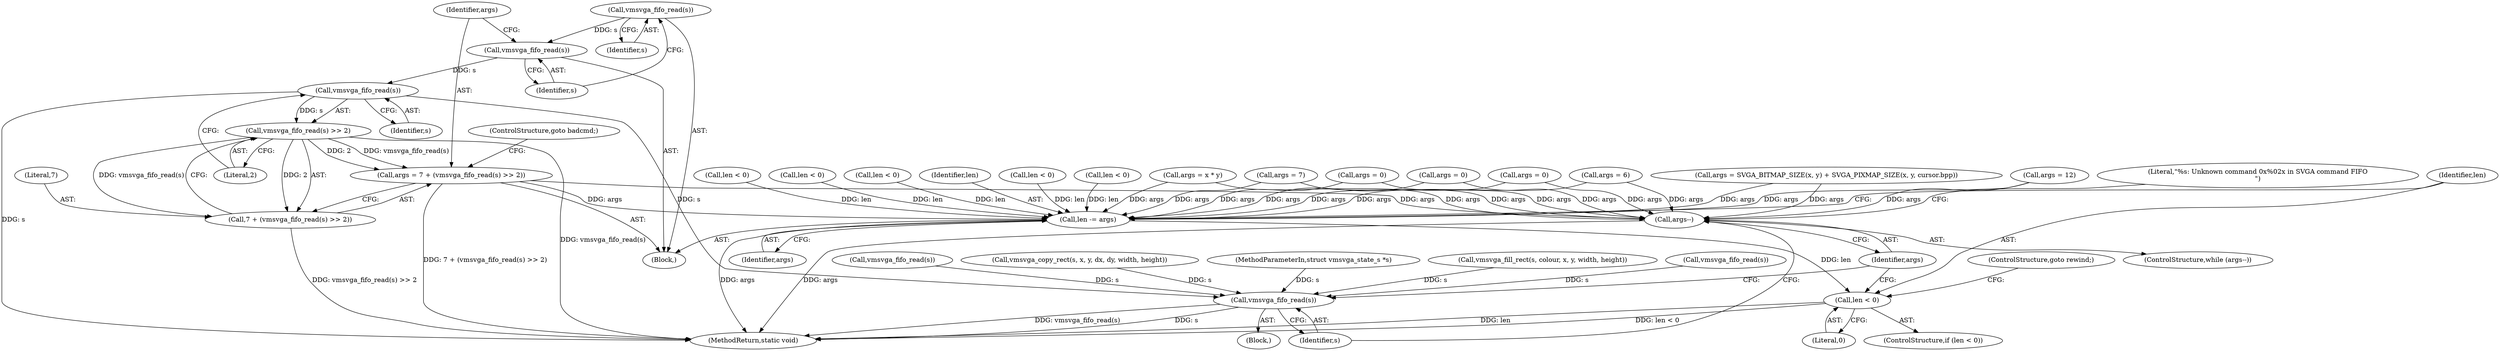 digraph "0_qemu_167d97a3def77ee2dbf6e908b0ecbfe2103977db@API" {
"1000483" [label="(Call,vmsvga_fifo_read(s))"];
"1000485" [label="(Call,vmsvga_fifo_read(s))"];
"1000492" [label="(Call,vmsvga_fifo_read(s))"];
"1000491" [label="(Call,vmsvga_fifo_read(s) >> 2)"];
"1000487" [label="(Call,args = 7 + (vmsvga_fifo_read(s) >> 2))"];
"1000512" [label="(Call,len -= args)"];
"1000516" [label="(Call,len < 0)"];
"1000522" [label="(Call,args--)"];
"1000489" [label="(Call,7 + (vmsvga_fifo_read(s) >> 2))"];
"1000525" [label="(Call,vmsvga_fifo_read(s))"];
"1000493" [label="(Identifier,s)"];
"1000224" [label="(Call,args = 0)"];
"1000520" [label="(ControlStructure,goto rewind;)"];
"1000526" [label="(Identifier,s)"];
"1000464" [label="(Call,args = 6)"];
"1000438" [label="(Call,len < 0)"];
"1000455" [label="(Call,vmsvga_fifo_read(s))"];
"1000488" [label="(Identifier,args)"];
"1000275" [label="(Call,args = 0)"];
"1000491" [label="(Call,vmsvga_fifo_read(s) >> 2)"];
"1000523" [label="(Identifier,args)"];
"1000517" [label="(Identifier,len)"];
"1000524" [label="(Block,)"];
"1000329" [label="(Call,vmsvga_fifo_read(s))"];
"1000469" [label="(Call,args = 7)"];
"1000525" [label="(Call,vmsvga_fifo_read(s))"];
"1000492" [label="(Call,vmsvga_fifo_read(s))"];
"1000264" [label="(Call,vmsvga_copy_rect(s, x, y, dx, dy, width, height))"];
"1000513" [label="(Identifier,len)"];
"1000484" [label="(Identifier,s)"];
"1000514" [label="(Identifier,args)"];
"1000521" [label="(ControlStructure,while (args--))"];
"1000508" [label="(Call,args = 0)"];
"1000105" [label="(MethodParameterIn,struct vmsvga_state_s *s)"];
"1000187" [label="(Call,len < 0)"];
"1000489" [label="(Call,7 + (vmsvga_fifo_read(s) >> 2))"];
"1000485" [label="(Call,vmsvga_fifo_read(s))"];
"1000214" [label="(Call,vmsvga_fill_rect(s, colour, x, y, width, height))"];
"1000457" [label="(Call,args = x * y)"];
"1000487" [label="(Call,args = 7 + (vmsvga_fifo_read(s) >> 2))"];
"1000478" [label="(Call,len < 0)"];
"1000233" [label="(Call,len < 0)"];
"1000515" [label="(ControlStructure,if (len < 0))"];
"1000528" [label="(Literal,\"%s: Unknown command 0x%02x in SVGA command FIFO\n\")"];
"1000494" [label="(Literal,2)"];
"1000522" [label="(Call,args--)"];
"1000284" [label="(Call,len < 0)"];
"1000483" [label="(Call,vmsvga_fifo_read(s))"];
"1000516" [label="(Call,len < 0)"];
"1000518" [label="(Literal,0)"];
"1000331" [label="(Call,args = SVGA_BITMAP_SIZE(x, y) + SVGA_PIXMAP_SIZE(x, y, cursor.bpp))"];
"1000497" [label="(Call,args = 12)"];
"1000490" [label="(Literal,7)"];
"1000495" [label="(ControlStructure,goto badcmd;)"];
"1000549" [label="(MethodReturn,static void)"];
"1000486" [label="(Identifier,s)"];
"1000512" [label="(Call,len -= args)"];
"1000136" [label="(Block,)"];
"1000483" -> "1000136"  [label="AST: "];
"1000483" -> "1000484"  [label="CFG: "];
"1000484" -> "1000483"  [label="AST: "];
"1000486" -> "1000483"  [label="CFG: "];
"1000483" -> "1000485"  [label="DDG: s"];
"1000485" -> "1000136"  [label="AST: "];
"1000485" -> "1000486"  [label="CFG: "];
"1000486" -> "1000485"  [label="AST: "];
"1000488" -> "1000485"  [label="CFG: "];
"1000485" -> "1000492"  [label="DDG: s"];
"1000492" -> "1000491"  [label="AST: "];
"1000492" -> "1000493"  [label="CFG: "];
"1000493" -> "1000492"  [label="AST: "];
"1000494" -> "1000492"  [label="CFG: "];
"1000492" -> "1000549"  [label="DDG: s"];
"1000492" -> "1000491"  [label="DDG: s"];
"1000492" -> "1000525"  [label="DDG: s"];
"1000491" -> "1000489"  [label="AST: "];
"1000491" -> "1000494"  [label="CFG: "];
"1000494" -> "1000491"  [label="AST: "];
"1000489" -> "1000491"  [label="CFG: "];
"1000491" -> "1000549"  [label="DDG: vmsvga_fifo_read(s)"];
"1000491" -> "1000487"  [label="DDG: vmsvga_fifo_read(s)"];
"1000491" -> "1000487"  [label="DDG: 2"];
"1000491" -> "1000489"  [label="DDG: vmsvga_fifo_read(s)"];
"1000491" -> "1000489"  [label="DDG: 2"];
"1000487" -> "1000136"  [label="AST: "];
"1000487" -> "1000489"  [label="CFG: "];
"1000488" -> "1000487"  [label="AST: "];
"1000489" -> "1000487"  [label="AST: "];
"1000495" -> "1000487"  [label="CFG: "];
"1000487" -> "1000549"  [label="DDG: 7 + (vmsvga_fifo_read(s) >> 2)"];
"1000487" -> "1000512"  [label="DDG: args"];
"1000487" -> "1000522"  [label="DDG: args"];
"1000512" -> "1000136"  [label="AST: "];
"1000512" -> "1000514"  [label="CFG: "];
"1000513" -> "1000512"  [label="AST: "];
"1000514" -> "1000512"  [label="AST: "];
"1000517" -> "1000512"  [label="CFG: "];
"1000512" -> "1000549"  [label="DDG: args"];
"1000224" -> "1000512"  [label="DDG: args"];
"1000508" -> "1000512"  [label="DDG: args"];
"1000464" -> "1000512"  [label="DDG: args"];
"1000497" -> "1000512"  [label="DDG: args"];
"1000331" -> "1000512"  [label="DDG: args"];
"1000275" -> "1000512"  [label="DDG: args"];
"1000457" -> "1000512"  [label="DDG: args"];
"1000469" -> "1000512"  [label="DDG: args"];
"1000187" -> "1000512"  [label="DDG: len"];
"1000284" -> "1000512"  [label="DDG: len"];
"1000478" -> "1000512"  [label="DDG: len"];
"1000233" -> "1000512"  [label="DDG: len"];
"1000438" -> "1000512"  [label="DDG: len"];
"1000512" -> "1000516"  [label="DDG: len"];
"1000516" -> "1000515"  [label="AST: "];
"1000516" -> "1000518"  [label="CFG: "];
"1000517" -> "1000516"  [label="AST: "];
"1000518" -> "1000516"  [label="AST: "];
"1000520" -> "1000516"  [label="CFG: "];
"1000523" -> "1000516"  [label="CFG: "];
"1000516" -> "1000549"  [label="DDG: len < 0"];
"1000516" -> "1000549"  [label="DDG: len"];
"1000522" -> "1000521"  [label="AST: "];
"1000522" -> "1000523"  [label="CFG: "];
"1000523" -> "1000522"  [label="AST: "];
"1000526" -> "1000522"  [label="CFG: "];
"1000528" -> "1000522"  [label="CFG: "];
"1000522" -> "1000549"  [label="DDG: args"];
"1000224" -> "1000522"  [label="DDG: args"];
"1000508" -> "1000522"  [label="DDG: args"];
"1000464" -> "1000522"  [label="DDG: args"];
"1000497" -> "1000522"  [label="DDG: args"];
"1000331" -> "1000522"  [label="DDG: args"];
"1000275" -> "1000522"  [label="DDG: args"];
"1000457" -> "1000522"  [label="DDG: args"];
"1000469" -> "1000522"  [label="DDG: args"];
"1000490" -> "1000489"  [label="AST: "];
"1000489" -> "1000549"  [label="DDG: vmsvga_fifo_read(s) >> 2"];
"1000525" -> "1000524"  [label="AST: "];
"1000525" -> "1000526"  [label="CFG: "];
"1000526" -> "1000525"  [label="AST: "];
"1000523" -> "1000525"  [label="CFG: "];
"1000525" -> "1000549"  [label="DDG: vmsvga_fifo_read(s)"];
"1000525" -> "1000549"  [label="DDG: s"];
"1000214" -> "1000525"  [label="DDG: s"];
"1000455" -> "1000525"  [label="DDG: s"];
"1000264" -> "1000525"  [label="DDG: s"];
"1000329" -> "1000525"  [label="DDG: s"];
"1000105" -> "1000525"  [label="DDG: s"];
}
